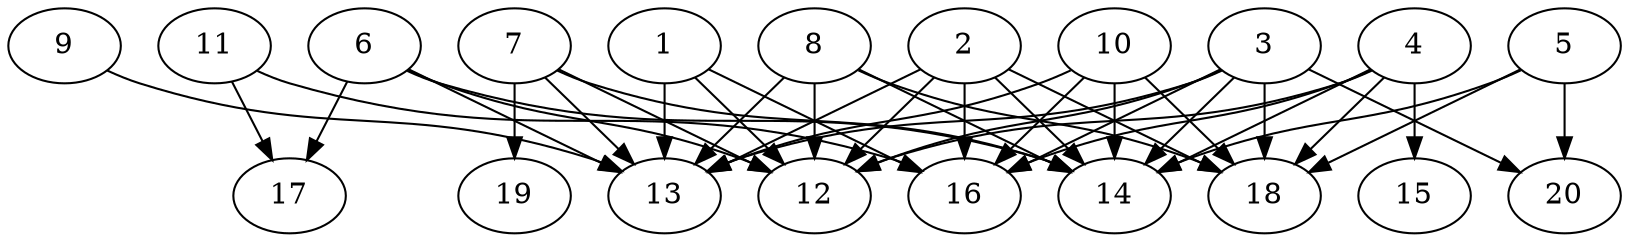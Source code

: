 // DAG automatically generated by daggen at Tue Jul 23 14:34:08 2019
// ./daggen --dot -n 20 --ccr 0.4 --fat 0.7 --regular 0.5 --density 0.8 --mindata 5242880 --maxdata 52428800 
digraph G {
  1 [size="103577600", alpha="0.04", expect_size="41431040"] 
  1 -> 12 [size ="41431040"]
  1 -> 13 [size ="41431040"]
  1 -> 16 [size ="41431040"]
  2 [size="51550720", alpha="0.06", expect_size="20620288"] 
  2 -> 12 [size ="20620288"]
  2 -> 13 [size ="20620288"]
  2 -> 14 [size ="20620288"]
  2 -> 16 [size ="20620288"]
  2 -> 18 [size ="20620288"]
  3 [size="119938560", alpha="0.06", expect_size="47975424"] 
  3 -> 12 [size ="47975424"]
  3 -> 13 [size ="47975424"]
  3 -> 14 [size ="47975424"]
  3 -> 16 [size ="47975424"]
  3 -> 18 [size ="47975424"]
  3 -> 20 [size ="47975424"]
  4 [size="31526400", alpha="0.07", expect_size="12610560"] 
  4 -> 12 [size ="12610560"]
  4 -> 14 [size ="12610560"]
  4 -> 15 [size ="12610560"]
  4 -> 16 [size ="12610560"]
  4 -> 18 [size ="12610560"]
  5 [size="23203840", alpha="0.20", expect_size="9281536"] 
  5 -> 14 [size ="9281536"]
  5 -> 18 [size ="9281536"]
  5 -> 20 [size ="9281536"]
  6 [size="90982400", alpha="0.10", expect_size="36392960"] 
  6 -> 12 [size ="36392960"]
  6 -> 13 [size ="36392960"]
  6 -> 14 [size ="36392960"]
  6 -> 17 [size ="36392960"]
  7 [size="97635840", alpha="0.04", expect_size="39054336"] 
  7 -> 12 [size ="39054336"]
  7 -> 13 [size ="39054336"]
  7 -> 14 [size ="39054336"]
  7 -> 19 [size ="39054336"]
  8 [size="130252800", alpha="0.05", expect_size="52101120"] 
  8 -> 12 [size ="52101120"]
  8 -> 13 [size ="52101120"]
  8 -> 14 [size ="52101120"]
  8 -> 18 [size ="52101120"]
  9 [size="57502720", alpha="0.05", expect_size="23001088"] 
  9 -> 13 [size ="23001088"]
  10 [size="89917440", alpha="0.04", expect_size="35966976"] 
  10 -> 13 [size ="35966976"]
  10 -> 14 [size ="35966976"]
  10 -> 16 [size ="35966976"]
  10 -> 18 [size ="35966976"]
  11 [size="50598400", alpha="0.13", expect_size="20239360"] 
  11 -> 16 [size ="20239360"]
  11 -> 17 [size ="20239360"]
  12 [size="71677440", alpha="0.18", expect_size="28670976"] 
  13 [size="107095040", alpha="0.12", expect_size="42838016"] 
  14 [size="26521600", alpha="0.07", expect_size="10608640"] 
  15 [size="68848640", alpha="0.03", expect_size="27539456"] 
  16 [size="66833920", alpha="0.02", expect_size="26733568"] 
  17 [size="124428800", alpha="0.12", expect_size="49771520"] 
  18 [size="30512640", alpha="0.04", expect_size="12205056"] 
  19 [size="62481920", alpha="0.01", expect_size="24992768"] 
  20 [size="94689280", alpha="0.17", expect_size="37875712"] 
}
